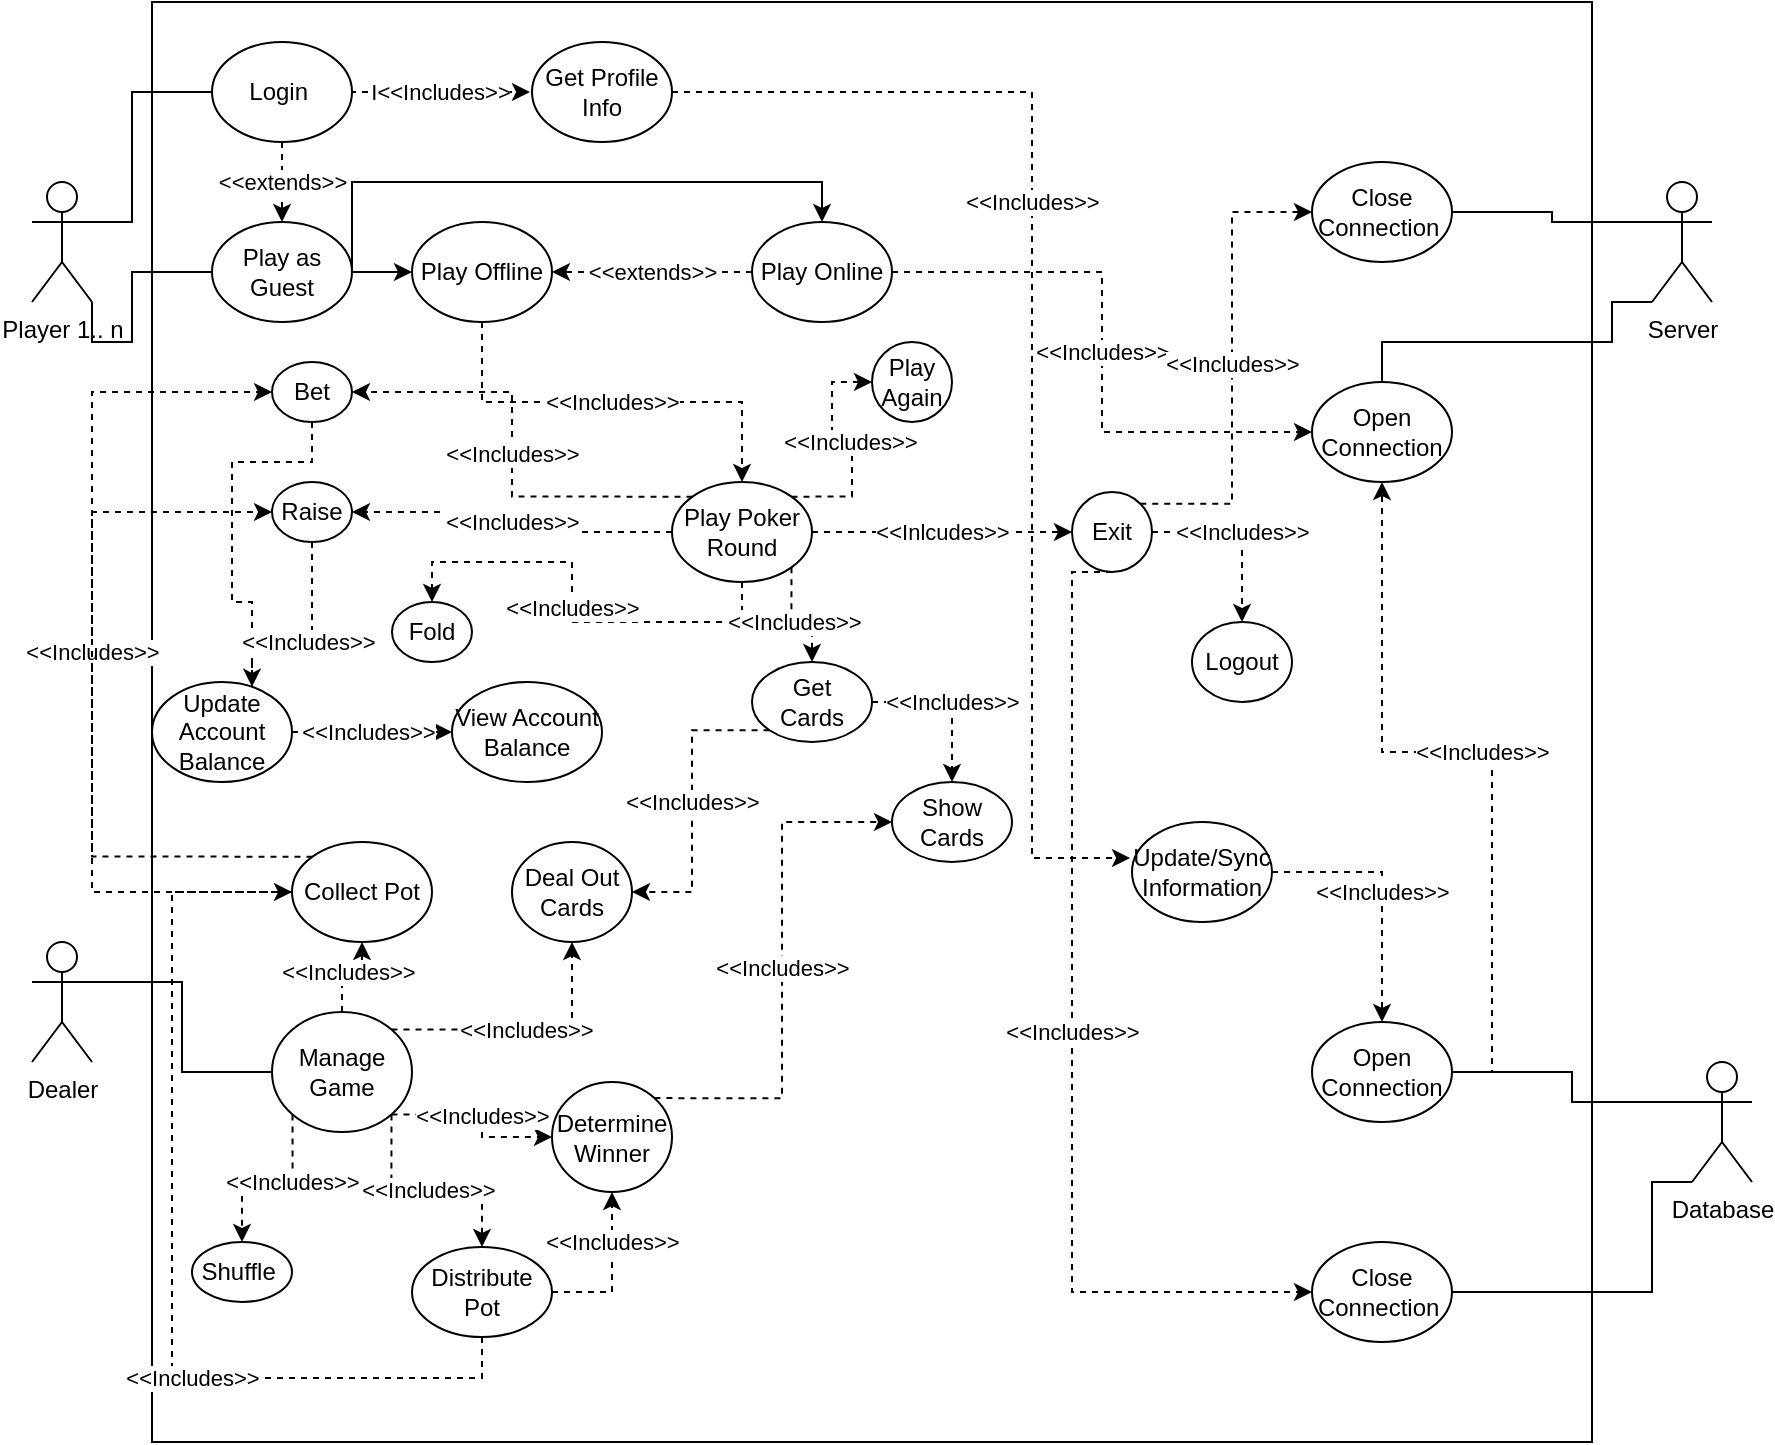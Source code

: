 <mxfile version="15.1.4" type="github">
  <diagram id="O6O2J_errK37iS46mLHn" name="Page-1">
    <mxGraphModel dx="1422" dy="794" grid="1" gridSize="10" guides="1" tooltips="1" connect="1" arrows="1" fold="1" page="1" pageScale="1" pageWidth="850" pageHeight="1100" math="0" shadow="0">
      <root>
        <mxCell id="0" />
        <mxCell id="1" parent="0" />
        <mxCell id="134Zh-T7caYlASl5vwI8-1" value="" style="whiteSpace=wrap;html=1;aspect=fixed;gradientColor=#ffffff;" parent="1" vertex="1">
          <mxGeometry x="80" y="30" width="720" height="720" as="geometry" />
        </mxCell>
        <mxCell id="134Zh-T7caYlASl5vwI8-24" style="edgeStyle=orthogonalEdgeStyle;rounded=0;orthogonalLoop=1;jettySize=auto;html=1;exitX=1;exitY=1;exitDx=0;exitDy=0;exitPerimeter=0;endArrow=none;endFill=0;" parent="1" source="134Zh-T7caYlASl5vwI8-2" target="134Zh-T7caYlASl5vwI8-12" edge="1">
          <mxGeometry relative="1" as="geometry">
            <Array as="points">
              <mxPoint x="50" y="200" />
              <mxPoint x="70" y="200" />
              <mxPoint x="70" y="165" />
            </Array>
          </mxGeometry>
        </mxCell>
        <mxCell id="134Zh-T7caYlASl5vwI8-25" style="edgeStyle=orthogonalEdgeStyle;rounded=0;orthogonalLoop=1;jettySize=auto;html=1;exitX=1;exitY=0.333;exitDx=0;exitDy=0;exitPerimeter=0;entryX=0;entryY=0.5;entryDx=0;entryDy=0;endArrow=none;endFill=0;" parent="1" source="134Zh-T7caYlASl5vwI8-2" target="134Zh-T7caYlASl5vwI8-11" edge="1">
          <mxGeometry relative="1" as="geometry">
            <Array as="points">
              <mxPoint x="70" y="140" />
              <mxPoint x="70" y="75" />
            </Array>
          </mxGeometry>
        </mxCell>
        <mxCell id="134Zh-T7caYlASl5vwI8-2" value="Player 1.. n" style="shape=umlActor;verticalLabelPosition=bottom;verticalAlign=top;html=1;outlineConnect=0;" parent="1" vertex="1">
          <mxGeometry x="20" y="120" width="30" height="60" as="geometry" />
        </mxCell>
        <mxCell id="134Zh-T7caYlASl5vwI8-60" style="edgeStyle=orthogonalEdgeStyle;rounded=0;orthogonalLoop=1;jettySize=auto;html=1;exitX=1;exitY=0.333;exitDx=0;exitDy=0;exitPerimeter=0;endArrow=none;endFill=0;" parent="1" source="134Zh-T7caYlASl5vwI8-3" target="134Zh-T7caYlASl5vwI8-57" edge="1">
          <mxGeometry relative="1" as="geometry" />
        </mxCell>
        <mxCell id="134Zh-T7caYlASl5vwI8-3" value="Dealer" style="shape=umlActor;verticalLabelPosition=bottom;verticalAlign=top;html=1;outlineConnect=0;" parent="1" vertex="1">
          <mxGeometry x="20" y="500" width="30" height="60" as="geometry" />
        </mxCell>
        <mxCell id="134Zh-T7caYlASl5vwI8-19" style="edgeStyle=orthogonalEdgeStyle;rounded=0;orthogonalLoop=1;jettySize=auto;html=1;exitX=0;exitY=1;exitDx=0;exitDy=0;exitPerimeter=0;endArrow=none;endFill=0;" parent="1" source="134Zh-T7caYlASl5vwI8-4" target="134Zh-T7caYlASl5vwI8-6" edge="1">
          <mxGeometry relative="1" as="geometry">
            <Array as="points">
              <mxPoint x="810" y="180" />
              <mxPoint x="810" y="200" />
              <mxPoint x="695" y="200" />
            </Array>
          </mxGeometry>
        </mxCell>
        <mxCell id="134Zh-T7caYlASl5vwI8-21" style="edgeStyle=orthogonalEdgeStyle;rounded=0;orthogonalLoop=1;jettySize=auto;html=1;exitX=0;exitY=0.333;exitDx=0;exitDy=0;exitPerimeter=0;endArrow=none;endFill=0;" parent="1" source="134Zh-T7caYlASl5vwI8-4" target="134Zh-T7caYlASl5vwI8-7" edge="1">
          <mxGeometry relative="1" as="geometry" />
        </mxCell>
        <mxCell id="134Zh-T7caYlASl5vwI8-4" value="Server" style="shape=umlActor;verticalLabelPosition=bottom;verticalAlign=top;html=1;outlineConnect=0;" parent="1" vertex="1">
          <mxGeometry x="830" y="120" width="30" height="60" as="geometry" />
        </mxCell>
        <mxCell id="134Zh-T7caYlASl5vwI8-22" style="edgeStyle=orthogonalEdgeStyle;rounded=0;orthogonalLoop=1;jettySize=auto;html=1;exitX=0;exitY=0.333;exitDx=0;exitDy=0;exitPerimeter=0;endArrow=none;endFill=0;" parent="1" source="134Zh-T7caYlASl5vwI8-5" target="134Zh-T7caYlASl5vwI8-8" edge="1">
          <mxGeometry relative="1" as="geometry" />
        </mxCell>
        <mxCell id="134Zh-T7caYlASl5vwI8-23" style="edgeStyle=orthogonalEdgeStyle;rounded=0;orthogonalLoop=1;jettySize=auto;html=1;exitX=0;exitY=1;exitDx=0;exitDy=0;exitPerimeter=0;entryX=1;entryY=0.5;entryDx=0;entryDy=0;endArrow=none;endFill=0;" parent="1" source="134Zh-T7caYlASl5vwI8-5" target="134Zh-T7caYlASl5vwI8-10" edge="1">
          <mxGeometry relative="1" as="geometry">
            <Array as="points">
              <mxPoint x="830" y="620" />
              <mxPoint x="830" y="675" />
            </Array>
          </mxGeometry>
        </mxCell>
        <mxCell id="134Zh-T7caYlASl5vwI8-5" value="Database" style="shape=umlActor;verticalLabelPosition=bottom;verticalAlign=top;html=1;outlineConnect=0;" parent="1" vertex="1">
          <mxGeometry x="850" y="560" width="30" height="60" as="geometry" />
        </mxCell>
        <mxCell id="134Zh-T7caYlASl5vwI8-6" value="Open Connection" style="ellipse;whiteSpace=wrap;html=1;" parent="1" vertex="1">
          <mxGeometry x="660" y="220" width="70" height="50" as="geometry" />
        </mxCell>
        <mxCell id="134Zh-T7caYlASl5vwI8-7" value="Close Connection&amp;nbsp;" style="ellipse;whiteSpace=wrap;html=1;" parent="1" vertex="1">
          <mxGeometry x="660" y="110" width="70" height="50" as="geometry" />
        </mxCell>
        <mxCell id="134Zh-T7caYlASl5vwI8-18" value="&amp;lt;&amp;lt;Includes&amp;gt;&amp;gt;" style="edgeStyle=orthogonalEdgeStyle;rounded=0;orthogonalLoop=1;jettySize=auto;html=1;dashed=1;exitX=1;exitY=0.5;exitDx=0;exitDy=0;" parent="1" source="134Zh-T7caYlASl5vwI8-8" target="134Zh-T7caYlASl5vwI8-6" edge="1">
          <mxGeometry relative="1" as="geometry" />
        </mxCell>
        <mxCell id="134Zh-T7caYlASl5vwI8-8" value="Open Connection" style="ellipse;whiteSpace=wrap;html=1;" parent="1" vertex="1">
          <mxGeometry x="660" y="540" width="70" height="50" as="geometry" />
        </mxCell>
        <mxCell id="134Zh-T7caYlASl5vwI8-16" value="&amp;lt;&amp;lt;Includes&amp;gt;&amp;gt;" style="edgeStyle=orthogonalEdgeStyle;rounded=0;orthogonalLoop=1;jettySize=auto;html=1;dashed=1;" parent="1" source="134Zh-T7caYlASl5vwI8-9" target="134Zh-T7caYlASl5vwI8-8" edge="1">
          <mxGeometry relative="1" as="geometry" />
        </mxCell>
        <mxCell id="134Zh-T7caYlASl5vwI8-9" value="Update/Sync Information" style="ellipse;whiteSpace=wrap;html=1;" parent="1" vertex="1">
          <mxGeometry x="570" y="440" width="70" height="50" as="geometry" />
        </mxCell>
        <mxCell id="134Zh-T7caYlASl5vwI8-10" value="Close Connection&amp;nbsp;" style="ellipse;whiteSpace=wrap;html=1;" parent="1" vertex="1">
          <mxGeometry x="660" y="650" width="70" height="50" as="geometry" />
        </mxCell>
        <mxCell id="134Zh-T7caYlASl5vwI8-14" value="I&amp;lt;&amp;lt;Includes&amp;gt;&amp;gt;" style="edgeStyle=orthogonalEdgeStyle;rounded=0;orthogonalLoop=1;jettySize=auto;html=1;exitX=1;exitY=0.5;exitDx=0;exitDy=0;dashed=1;" parent="1" edge="1">
          <mxGeometry relative="1" as="geometry">
            <mxPoint x="179" y="75" as="sourcePoint" />
            <mxPoint x="269" y="75" as="targetPoint" />
          </mxGeometry>
        </mxCell>
        <mxCell id="134Zh-T7caYlASl5vwI8-43" value="&amp;lt;&amp;lt;extends&amp;gt;&amp;gt;" style="edgeStyle=orthogonalEdgeStyle;rounded=0;orthogonalLoop=1;jettySize=auto;html=1;exitX=0.5;exitY=1;exitDx=0;exitDy=0;dashed=1;endArrow=classic;endFill=1;" parent="1" source="134Zh-T7caYlASl5vwI8-11" target="134Zh-T7caYlASl5vwI8-12" edge="1">
          <mxGeometry relative="1" as="geometry" />
        </mxCell>
        <mxCell id="134Zh-T7caYlASl5vwI8-11" value="Login&amp;nbsp;" style="ellipse;whiteSpace=wrap;html=1;" parent="1" vertex="1">
          <mxGeometry x="110" y="50" width="70" height="50" as="geometry" />
        </mxCell>
        <mxCell id="134Zh-T7caYlASl5vwI8-30" style="edgeStyle=orthogonalEdgeStyle;rounded=0;orthogonalLoop=1;jettySize=auto;html=1;exitX=1;exitY=0.5;exitDx=0;exitDy=0;endArrow=classic;endFill=1;" parent="1" source="134Zh-T7caYlASl5vwI8-12" target="134Zh-T7caYlASl5vwI8-27" edge="1">
          <mxGeometry relative="1" as="geometry" />
        </mxCell>
        <mxCell id="134Zh-T7caYlASl5vwI8-31" style="edgeStyle=orthogonalEdgeStyle;rounded=0;orthogonalLoop=1;jettySize=auto;html=1;exitX=1;exitY=0.5;exitDx=0;exitDy=0;entryX=0.5;entryY=0;entryDx=0;entryDy=0;endArrow=classic;endFill=1;" parent="1" source="134Zh-T7caYlASl5vwI8-12" target="134Zh-T7caYlASl5vwI8-26" edge="1">
          <mxGeometry relative="1" as="geometry">
            <Array as="points">
              <mxPoint x="180" y="120" />
              <mxPoint x="415" y="120" />
            </Array>
          </mxGeometry>
        </mxCell>
        <mxCell id="134Zh-T7caYlASl5vwI8-12" value="Play as Guest" style="ellipse;whiteSpace=wrap;html=1;" parent="1" vertex="1">
          <mxGeometry x="110" y="140" width="70" height="50" as="geometry" />
        </mxCell>
        <mxCell id="134Zh-T7caYlASl5vwI8-15" value="&amp;lt;&amp;lt;Includes&amp;gt;&amp;gt;" style="edgeStyle=orthogonalEdgeStyle;rounded=0;orthogonalLoop=1;jettySize=auto;html=1;entryX=-0.014;entryY=0.36;entryDx=0;entryDy=0;entryPerimeter=0;dashed=1;" parent="1" source="134Zh-T7caYlASl5vwI8-13" target="134Zh-T7caYlASl5vwI8-9" edge="1">
          <mxGeometry x="-0.232" relative="1" as="geometry">
            <Array as="points">
              <mxPoint x="520" y="75" />
              <mxPoint x="520" y="458" />
            </Array>
            <mxPoint as="offset" />
          </mxGeometry>
        </mxCell>
        <mxCell id="134Zh-T7caYlASl5vwI8-13" value="Get Profile Info" style="ellipse;whiteSpace=wrap;html=1;" parent="1" vertex="1">
          <mxGeometry x="270" y="50" width="70" height="50" as="geometry" />
        </mxCell>
        <mxCell id="134Zh-T7caYlASl5vwI8-28" value="&amp;lt;&amp;lt;extends&amp;gt;&amp;gt;" style="edgeStyle=orthogonalEdgeStyle;rounded=0;orthogonalLoop=1;jettySize=auto;html=1;exitX=0;exitY=0.5;exitDx=0;exitDy=0;entryX=1;entryY=0.5;entryDx=0;entryDy=0;endArrow=classic;endFill=1;dashed=1;" parent="1" source="134Zh-T7caYlASl5vwI8-26" target="134Zh-T7caYlASl5vwI8-27" edge="1">
          <mxGeometry relative="1" as="geometry" />
        </mxCell>
        <mxCell id="134Zh-T7caYlASl5vwI8-29" value="&amp;lt;&amp;lt;Includes&amp;gt;&amp;gt;" style="edgeStyle=orthogonalEdgeStyle;rounded=0;orthogonalLoop=1;jettySize=auto;html=1;entryX=0;entryY=0.5;entryDx=0;entryDy=0;dashed=1;endArrow=classic;endFill=1;" parent="1" source="134Zh-T7caYlASl5vwI8-26" target="134Zh-T7caYlASl5vwI8-6" edge="1">
          <mxGeometry relative="1" as="geometry" />
        </mxCell>
        <mxCell id="134Zh-T7caYlASl5vwI8-26" value="Play Online&lt;span style=&quot;color: rgba(0 , 0 , 0 , 0) ; font-family: monospace ; font-size: 0px&quot;&gt;%3CmxGraphModel%3E%3Croot%3E%3CmxCell%20id%3D%220%22%2F%3E%3CmxCell%20id%3D%221%22%20parent%3D%220%22%2F%3E%3CmxCell%20id%3D%222%22%20value%3D%22Play%20as%20Guest%22%20style%3D%22ellipse%3BwhiteSpace%3Dwrap%3Bhtml%3D1%3B%22%20vertex%3D%221%22%20parent%3D%221%22%3E%3CmxGeometry%20x%3D%22110%22%20y%3D%22140%22%20width%3D%2270%22%20height%3D%2250%22%20as%3D%22geometry%22%2F%3E%3C%2FmxCell%3E%3C%2Froot%3E%3C%2FmxGraphModel%3E&lt;/span&gt;" style="ellipse;whiteSpace=wrap;html=1;" parent="1" vertex="1">
          <mxGeometry x="380" y="140" width="70" height="50" as="geometry" />
        </mxCell>
        <mxCell id="134Zh-T7caYlASl5vwI8-40" value="&amp;lt;&amp;lt;Includes&amp;gt;&amp;gt;" style="edgeStyle=orthogonalEdgeStyle;rounded=0;orthogonalLoop=1;jettySize=auto;html=1;exitX=0.5;exitY=1;exitDx=0;exitDy=0;endArrow=classic;endFill=1;dashed=1;" parent="1" source="134Zh-T7caYlASl5vwI8-27" target="134Zh-T7caYlASl5vwI8-35" edge="1">
          <mxGeometry relative="1" as="geometry" />
        </mxCell>
        <mxCell id="134Zh-T7caYlASl5vwI8-27" value="Play Offline" style="ellipse;whiteSpace=wrap;html=1;" parent="1" vertex="1">
          <mxGeometry x="210" y="140" width="70" height="50" as="geometry" />
        </mxCell>
        <mxCell id="134Zh-T7caYlASl5vwI8-41" value="&amp;lt;&amp;lt;Includes&amp;gt;&amp;gt;" style="edgeStyle=orthogonalEdgeStyle;rounded=0;orthogonalLoop=1;jettySize=auto;html=1;exitX=0;exitY=0;exitDx=0;exitDy=0;entryX=1;entryY=0.5;entryDx=0;entryDy=0;dashed=1;endArrow=classic;endFill=1;" parent="1" source="134Zh-T7caYlASl5vwI8-35" target="134Zh-T7caYlASl5vwI8-37" edge="1">
          <mxGeometry relative="1" as="geometry" />
        </mxCell>
        <mxCell id="134Zh-T7caYlASl5vwI8-42" value="&amp;lt;&amp;lt;Includes&amp;gt;&amp;gt;" style="edgeStyle=orthogonalEdgeStyle;rounded=0;orthogonalLoop=1;jettySize=auto;html=1;exitX=0;exitY=0.5;exitDx=0;exitDy=0;entryX=1;entryY=0.5;entryDx=0;entryDy=0;dashed=1;endArrow=classic;endFill=1;" parent="1" source="134Zh-T7caYlASl5vwI8-35" target="134Zh-T7caYlASl5vwI8-38" edge="1">
          <mxGeometry relative="1" as="geometry" />
        </mxCell>
        <mxCell id="134Zh-T7caYlASl5vwI8-44" value="&amp;lt;&amp;lt;Includes&amp;gt;&amp;gt;" style="edgeStyle=orthogonalEdgeStyle;rounded=0;orthogonalLoop=1;jettySize=auto;html=1;exitX=0.5;exitY=1;exitDx=0;exitDy=0;dashed=1;endArrow=classic;endFill=1;" parent="1" source="134Zh-T7caYlASl5vwI8-35" target="134Zh-T7caYlASl5vwI8-39" edge="1">
          <mxGeometry relative="1" as="geometry" />
        </mxCell>
        <mxCell id="134Zh-T7caYlASl5vwI8-63" value="&amp;lt;&amp;lt;Includes&amp;gt;&amp;gt;" style="edgeStyle=orthogonalEdgeStyle;rounded=0;orthogonalLoop=1;jettySize=auto;html=1;exitX=1;exitY=1;exitDx=0;exitDy=0;dashed=1;endArrow=classic;endFill=1;" parent="1" source="134Zh-T7caYlASl5vwI8-35" target="134Zh-T7caYlASl5vwI8-51" edge="1">
          <mxGeometry relative="1" as="geometry" />
        </mxCell>
        <mxCell id="134Zh-T7caYlASl5vwI8-76" value="&amp;lt;&amp;lt;Includes&amp;gt;&amp;gt;" style="edgeStyle=orthogonalEdgeStyle;rounded=0;orthogonalLoop=1;jettySize=auto;html=1;exitX=1;exitY=0;exitDx=0;exitDy=0;entryX=0;entryY=0.5;entryDx=0;entryDy=0;dashed=1;endArrow=classic;endFill=1;" parent="1" source="134Zh-T7caYlASl5vwI8-35" target="134Zh-T7caYlASl5vwI8-54" edge="1">
          <mxGeometry relative="1" as="geometry" />
        </mxCell>
        <mxCell id="134Zh-T7caYlASl5vwI8-77" value="&amp;lt;&amp;lt;Inlcudes&amp;gt;&amp;gt;" style="edgeStyle=orthogonalEdgeStyle;rounded=0;orthogonalLoop=1;jettySize=auto;html=1;dashed=1;endArrow=classic;endFill=1;" parent="1" source="134Zh-T7caYlASl5vwI8-35" target="134Zh-T7caYlASl5vwI8-55" edge="1">
          <mxGeometry relative="1" as="geometry" />
        </mxCell>
        <mxCell id="134Zh-T7caYlASl5vwI8-35" value="Play Poker Round" style="ellipse;whiteSpace=wrap;html=1;gradientColor=#ffffff;" parent="1" vertex="1">
          <mxGeometry x="340" y="270" width="70" height="50" as="geometry" />
        </mxCell>
        <mxCell id="134Zh-T7caYlASl5vwI8-47" style="edgeStyle=orthogonalEdgeStyle;rounded=0;orthogonalLoop=1;jettySize=auto;html=1;exitX=0.5;exitY=1;exitDx=0;exitDy=0;entryX=0;entryY=0;entryDx=0;entryDy=0;dashed=1;endArrow=classic;endFill=1;" parent="1" source="134Zh-T7caYlASl5vwI8-37" target="134Zh-T7caYlASl5vwI8-45" edge="1">
          <mxGeometry relative="1" as="geometry">
            <Array as="points">
              <mxPoint x="120" y="260" />
              <mxPoint x="120" y="330" />
              <mxPoint x="130" y="330" />
            </Array>
          </mxGeometry>
        </mxCell>
        <mxCell id="134Zh-T7caYlASl5vwI8-37" value="Bet" style="ellipse;whiteSpace=wrap;html=1;gradientColor=#ffffff;" parent="1" vertex="1">
          <mxGeometry x="140" y="210" width="40" height="30" as="geometry" />
        </mxCell>
        <mxCell id="134Zh-T7caYlASl5vwI8-46" value="&amp;lt;&amp;lt;Includes&amp;gt;&amp;gt;" style="edgeStyle=orthogonalEdgeStyle;rounded=0;orthogonalLoop=1;jettySize=auto;html=1;exitX=0.5;exitY=1;exitDx=0;exitDy=0;dashed=1;endArrow=classic;endFill=1;" parent="1" source="134Zh-T7caYlASl5vwI8-38" target="134Zh-T7caYlASl5vwI8-45" edge="1">
          <mxGeometry x="0.021" relative="1" as="geometry">
            <Array as="points">
              <mxPoint x="160" y="350" />
              <mxPoint x="130" y="350" />
            </Array>
            <mxPoint as="offset" />
          </mxGeometry>
        </mxCell>
        <mxCell id="134Zh-T7caYlASl5vwI8-38" value="Raise" style="ellipse;whiteSpace=wrap;html=1;gradientColor=#ffffff;" parent="1" vertex="1">
          <mxGeometry x="140" y="270" width="40" height="30" as="geometry" />
        </mxCell>
        <mxCell id="134Zh-T7caYlASl5vwI8-39" value="Fold" style="ellipse;whiteSpace=wrap;html=1;gradientColor=#ffffff;" parent="1" vertex="1">
          <mxGeometry x="200" y="330" width="40" height="30" as="geometry" />
        </mxCell>
        <mxCell id="134Zh-T7caYlASl5vwI8-49" value="&amp;lt;&amp;lt;Includes&amp;gt;&amp;gt;" style="edgeStyle=orthogonalEdgeStyle;rounded=0;orthogonalLoop=1;jettySize=auto;html=1;exitX=1;exitY=0.5;exitDx=0;exitDy=0;dashed=1;endArrow=classic;endFill=1;" parent="1" source="134Zh-T7caYlASl5vwI8-45" target="134Zh-T7caYlASl5vwI8-48" edge="1">
          <mxGeometry x="-0.059" relative="1" as="geometry">
            <mxPoint as="offset" />
          </mxGeometry>
        </mxCell>
        <mxCell id="134Zh-T7caYlASl5vwI8-45" value="Update Account Balance" style="ellipse;whiteSpace=wrap;html=1;gradientColor=#ffffff;" parent="1" vertex="1">
          <mxGeometry x="80" y="370" width="70" height="50" as="geometry" />
        </mxCell>
        <mxCell id="134Zh-T7caYlASl5vwI8-48" value="View Account Balance" style="ellipse;whiteSpace=wrap;html=1;gradientColor=#ffffff;" parent="1" vertex="1">
          <mxGeometry x="230" y="370" width="75" height="50" as="geometry" />
        </mxCell>
        <mxCell id="134Zh-T7caYlASl5vwI8-50" value="Shuffle&amp;nbsp;" style="ellipse;whiteSpace=wrap;html=1;gradientColor=#ffffff;" parent="1" vertex="1">
          <mxGeometry x="100" y="650" width="50" height="30" as="geometry" />
        </mxCell>
        <mxCell id="134Zh-T7caYlASl5vwI8-64" value="&amp;lt;&amp;lt;Includes&amp;gt;&amp;gt;" style="edgeStyle=orthogonalEdgeStyle;rounded=0;orthogonalLoop=1;jettySize=auto;html=1;exitX=0;exitY=1;exitDx=0;exitDy=0;entryX=1;entryY=0.5;entryDx=0;entryDy=0;dashed=1;endArrow=classic;endFill=1;" parent="1" source="134Zh-T7caYlASl5vwI8-51" target="134Zh-T7caYlASl5vwI8-58" edge="1">
          <mxGeometry relative="1" as="geometry" />
        </mxCell>
        <mxCell id="134Zh-T7caYlASl5vwI8-65" value="&amp;lt;&amp;lt;Includes&amp;gt;&amp;gt;" style="edgeStyle=orthogonalEdgeStyle;rounded=0;orthogonalLoop=1;jettySize=auto;html=1;dashed=1;endArrow=classic;endFill=1;" parent="1" source="134Zh-T7caYlASl5vwI8-51" target="134Zh-T7caYlASl5vwI8-56" edge="1">
          <mxGeometry relative="1" as="geometry" />
        </mxCell>
        <mxCell id="134Zh-T7caYlASl5vwI8-51" value="Get&lt;br&gt;Cards" style="ellipse;whiteSpace=wrap;html=1;gradientColor=#ffffff;" parent="1" vertex="1">
          <mxGeometry x="380" y="360" width="60" height="40" as="geometry" />
        </mxCell>
        <mxCell id="134Zh-T7caYlASl5vwI8-54" value="Play Again" style="ellipse;whiteSpace=wrap;html=1;gradientColor=#ffffff;" parent="1" vertex="1">
          <mxGeometry x="440" y="200" width="40" height="40" as="geometry" />
        </mxCell>
        <mxCell id="134Zh-T7caYlASl5vwI8-78" value="&amp;lt;&amp;lt;Includes&amp;gt;&amp;gt;" style="edgeStyle=orthogonalEdgeStyle;rounded=0;orthogonalLoop=1;jettySize=auto;html=1;exitX=1;exitY=0;exitDx=0;exitDy=0;entryX=0;entryY=0.5;entryDx=0;entryDy=0;dashed=1;endArrow=classic;endFill=1;" parent="1" source="134Zh-T7caYlASl5vwI8-55" target="134Zh-T7caYlASl5vwI8-7" edge="1">
          <mxGeometry relative="1" as="geometry" />
        </mxCell>
        <mxCell id="134Zh-T7caYlASl5vwI8-79" value="&amp;lt;&amp;lt;Includes&amp;gt;&amp;gt;" style="edgeStyle=orthogonalEdgeStyle;rounded=0;orthogonalLoop=1;jettySize=auto;html=1;exitX=0.5;exitY=1;exitDx=0;exitDy=0;entryX=0;entryY=0.5;entryDx=0;entryDy=0;dashed=1;endArrow=classic;endFill=1;" parent="1" source="134Zh-T7caYlASl5vwI8-55" target="134Zh-T7caYlASl5vwI8-10" edge="1">
          <mxGeometry relative="1" as="geometry">
            <Array as="points">
              <mxPoint x="540" y="315" />
              <mxPoint x="540" y="675" />
            </Array>
          </mxGeometry>
        </mxCell>
        <mxCell id="JDvl0tSqR9uktRHMsbz4-2" value="&amp;lt;&amp;lt;Includes&amp;gt;&amp;gt;" style="edgeStyle=orthogonalEdgeStyle;rounded=0;orthogonalLoop=1;jettySize=auto;html=1;dashed=1;" parent="1" source="134Zh-T7caYlASl5vwI8-55" target="JDvl0tSqR9uktRHMsbz4-1" edge="1">
          <mxGeometry relative="1" as="geometry" />
        </mxCell>
        <mxCell id="134Zh-T7caYlASl5vwI8-55" value="Exit" style="ellipse;whiteSpace=wrap;html=1;gradientColor=#ffffff;" parent="1" vertex="1">
          <mxGeometry x="540" y="275" width="40" height="40" as="geometry" />
        </mxCell>
        <mxCell id="134Zh-T7caYlASl5vwI8-56" value="Show Cards" style="ellipse;whiteSpace=wrap;html=1;gradientColor=#ffffff;" parent="1" vertex="1">
          <mxGeometry x="450" y="420" width="60" height="40" as="geometry" />
        </mxCell>
        <mxCell id="134Zh-T7caYlASl5vwI8-61" value="&amp;lt;&amp;lt;Includes&amp;gt;&amp;gt;" style="edgeStyle=orthogonalEdgeStyle;rounded=0;orthogonalLoop=1;jettySize=auto;html=1;exitX=1;exitY=0;exitDx=0;exitDy=0;endArrow=classic;endFill=1;dashed=1;" parent="1" source="134Zh-T7caYlASl5vwI8-57" target="134Zh-T7caYlASl5vwI8-58" edge="1">
          <mxGeometry relative="1" as="geometry" />
        </mxCell>
        <mxCell id="134Zh-T7caYlASl5vwI8-62" value="&amp;lt;&amp;lt;Includes&amp;gt;&amp;gt;" style="edgeStyle=orthogonalEdgeStyle;rounded=0;orthogonalLoop=1;jettySize=auto;html=1;exitX=0;exitY=1;exitDx=0;exitDy=0;dashed=1;endArrow=classic;endFill=1;" parent="1" source="134Zh-T7caYlASl5vwI8-57" target="134Zh-T7caYlASl5vwI8-50" edge="1">
          <mxGeometry x="-0.234" relative="1" as="geometry">
            <mxPoint as="offset" />
          </mxGeometry>
        </mxCell>
        <mxCell id="134Zh-T7caYlASl5vwI8-66" value="&amp;lt;&amp;lt;Includes&amp;gt;&amp;gt;" style="edgeStyle=orthogonalEdgeStyle;rounded=0;orthogonalLoop=1;jettySize=auto;html=1;exitX=1;exitY=1;exitDx=0;exitDy=0;entryX=0;entryY=0.5;entryDx=0;entryDy=0;dashed=1;endArrow=classic;endFill=1;" parent="1" source="134Zh-T7caYlASl5vwI8-57" target="134Zh-T7caYlASl5vwI8-59" edge="1">
          <mxGeometry relative="1" as="geometry" />
        </mxCell>
        <mxCell id="134Zh-T7caYlASl5vwI8-69" value="&amp;lt;&amp;lt;Includes&amp;gt;&amp;gt;" style="edgeStyle=orthogonalEdgeStyle;rounded=0;orthogonalLoop=1;jettySize=auto;html=1;exitX=0.5;exitY=0;exitDx=0;exitDy=0;dashed=1;endArrow=classic;endFill=1;" parent="1" source="134Zh-T7caYlASl5vwI8-57" target="134Zh-T7caYlASl5vwI8-68" edge="1">
          <mxGeometry relative="1" as="geometry" />
        </mxCell>
        <mxCell id="134Zh-T7caYlASl5vwI8-73" value="&amp;lt;&amp;lt;Includes&amp;gt;&amp;gt;" style="edgeStyle=orthogonalEdgeStyle;rounded=0;orthogonalLoop=1;jettySize=auto;html=1;exitX=1;exitY=1;exitDx=0;exitDy=0;dashed=1;endArrow=classic;endFill=1;" parent="1" source="134Zh-T7caYlASl5vwI8-57" target="134Zh-T7caYlASl5vwI8-72" edge="1">
          <mxGeometry relative="1" as="geometry" />
        </mxCell>
        <mxCell id="134Zh-T7caYlASl5vwI8-57" value="Manage Game" style="ellipse;whiteSpace=wrap;html=1;gradientColor=#ffffff;" parent="1" vertex="1">
          <mxGeometry x="140" y="535" width="70" height="60" as="geometry" />
        </mxCell>
        <mxCell id="134Zh-T7caYlASl5vwI8-58" value="Deal Out Cards" style="ellipse;whiteSpace=wrap;html=1;gradientColor=#ffffff;" parent="1" vertex="1">
          <mxGeometry x="260" y="450" width="60" height="50" as="geometry" />
        </mxCell>
        <mxCell id="134Zh-T7caYlASl5vwI8-67" value="&amp;lt;&amp;lt;Includes&amp;gt;&amp;gt;" style="edgeStyle=orthogonalEdgeStyle;rounded=0;orthogonalLoop=1;jettySize=auto;html=1;exitX=1;exitY=0;exitDx=0;exitDy=0;entryX=0;entryY=0.5;entryDx=0;entryDy=0;dashed=1;endArrow=classic;endFill=1;" parent="1" source="134Zh-T7caYlASl5vwI8-59" target="134Zh-T7caYlASl5vwI8-56" edge="1">
          <mxGeometry relative="1" as="geometry" />
        </mxCell>
        <mxCell id="134Zh-T7caYlASl5vwI8-59" value="Determine Winner" style="ellipse;whiteSpace=wrap;html=1;gradientColor=#ffffff;" parent="1" vertex="1">
          <mxGeometry x="280" y="570" width="60" height="55" as="geometry" />
        </mxCell>
        <mxCell id="134Zh-T7caYlASl5vwI8-70" value="&amp;lt;&amp;lt;Includes&amp;gt;&amp;gt;" style="edgeStyle=orthogonalEdgeStyle;rounded=0;orthogonalLoop=1;jettySize=auto;html=1;entryX=0;entryY=0.5;entryDx=0;entryDy=0;dashed=1;endArrow=classic;endFill=1;" parent="1" source="134Zh-T7caYlASl5vwI8-68" target="134Zh-T7caYlASl5vwI8-37" edge="1">
          <mxGeometry relative="1" as="geometry">
            <Array as="points">
              <mxPoint x="50" y="475" />
              <mxPoint x="50" y="225" />
            </Array>
          </mxGeometry>
        </mxCell>
        <mxCell id="134Zh-T7caYlASl5vwI8-71" style="edgeStyle=orthogonalEdgeStyle;rounded=0;orthogonalLoop=1;jettySize=auto;html=1;exitX=0;exitY=0;exitDx=0;exitDy=0;entryX=0;entryY=0.5;entryDx=0;entryDy=0;dashed=1;endArrow=classic;endFill=1;" parent="1" source="134Zh-T7caYlASl5vwI8-68" target="134Zh-T7caYlASl5vwI8-38" edge="1">
          <mxGeometry relative="1" as="geometry">
            <Array as="points">
              <mxPoint x="50" y="457" />
              <mxPoint x="50" y="285" />
            </Array>
          </mxGeometry>
        </mxCell>
        <mxCell id="134Zh-T7caYlASl5vwI8-68" value="Collect Pot" style="ellipse;whiteSpace=wrap;html=1;gradientColor=#ffffff;" parent="1" vertex="1">
          <mxGeometry x="150" y="450" width="70" height="50" as="geometry" />
        </mxCell>
        <mxCell id="134Zh-T7caYlASl5vwI8-74" value="&amp;lt;&amp;lt;Includes&amp;gt;&amp;gt;" style="edgeStyle=orthogonalEdgeStyle;rounded=0;orthogonalLoop=1;jettySize=auto;html=1;exitX=1;exitY=0.5;exitDx=0;exitDy=0;entryX=0.5;entryY=1;entryDx=0;entryDy=0;dashed=1;endArrow=classic;endFill=1;" parent="1" source="134Zh-T7caYlASl5vwI8-72" target="134Zh-T7caYlASl5vwI8-59" edge="1">
          <mxGeometry x="0.375" relative="1" as="geometry">
            <mxPoint as="offset" />
          </mxGeometry>
        </mxCell>
        <mxCell id="134Zh-T7caYlASl5vwI8-75" value="&amp;lt;&amp;lt;Includes&amp;gt;&amp;gt;" style="edgeStyle=orthogonalEdgeStyle;rounded=0;orthogonalLoop=1;jettySize=auto;html=1;exitX=0.5;exitY=1;exitDx=0;exitDy=0;entryX=0;entryY=0.5;entryDx=0;entryDy=0;dashed=1;endArrow=classic;endFill=1;" parent="1" source="134Zh-T7caYlASl5vwI8-72" target="134Zh-T7caYlASl5vwI8-68" edge="1">
          <mxGeometry x="-0.308" relative="1" as="geometry">
            <Array as="points">
              <mxPoint x="245" y="718" />
              <mxPoint x="90" y="718" />
              <mxPoint x="90" y="475" />
            </Array>
            <mxPoint as="offset" />
          </mxGeometry>
        </mxCell>
        <mxCell id="134Zh-T7caYlASl5vwI8-72" value="Distribute Pot" style="ellipse;whiteSpace=wrap;html=1;gradientColor=#ffffff;" parent="1" vertex="1">
          <mxGeometry x="210" y="652.5" width="70" height="45" as="geometry" />
        </mxCell>
        <mxCell id="JDvl0tSqR9uktRHMsbz4-1" value="Logout" style="ellipse;whiteSpace=wrap;html=1;" parent="1" vertex="1">
          <mxGeometry x="600" y="340" width="50" height="40" as="geometry" />
        </mxCell>
      </root>
    </mxGraphModel>
  </diagram>
</mxfile>

